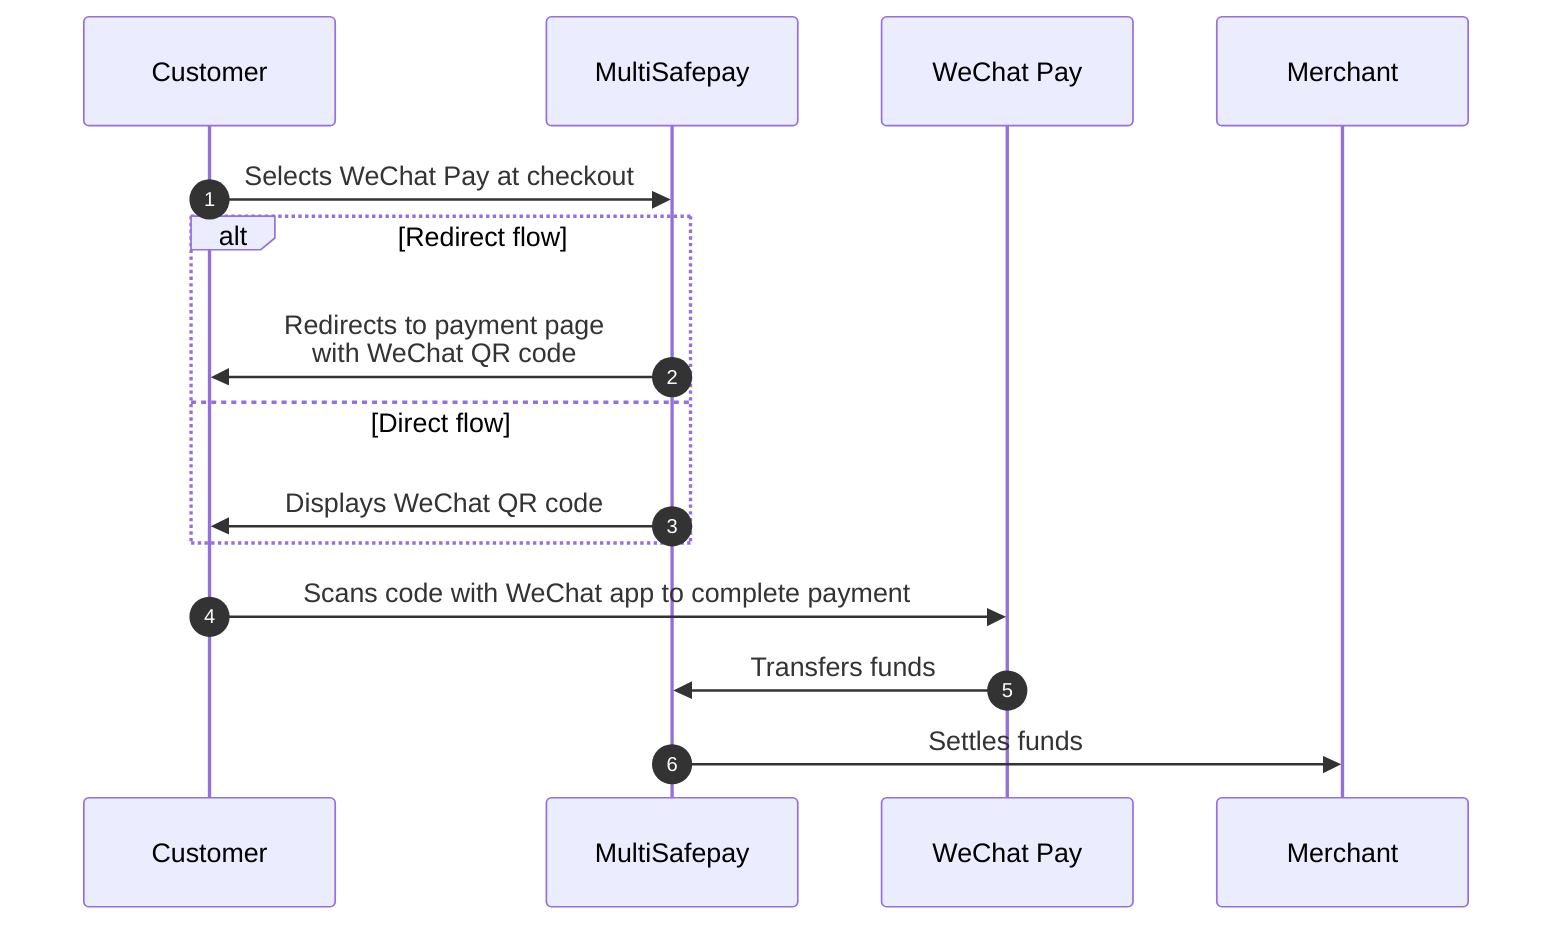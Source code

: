 sequenceDiagram
    autonumber
    participant C as Customer
    participant Mu as MultiSafepay
    participant W as WeChat Pay
    participant Me as Merchant

    C->>Mu: Selects WeChat Pay at checkout
    alt Redirect flow
    Mu->>C: Redirects to payment page <br> with WeChat QR code
    else Direct flow
    Mu->>C: Displays WeChat QR code
    end
    C->>W: Scans code with WeChat app to complete payment 
    W->>Mu: Transfers funds 
    Mu->>Me: Settles funds